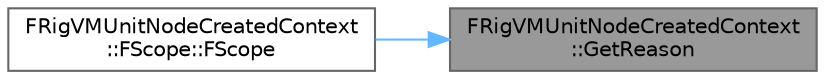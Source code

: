 digraph "FRigVMUnitNodeCreatedContext::GetReason"
{
 // INTERACTIVE_SVG=YES
 // LATEX_PDF_SIZE
  bgcolor="transparent";
  edge [fontname=Helvetica,fontsize=10,labelfontname=Helvetica,labelfontsize=10];
  node [fontname=Helvetica,fontsize=10,shape=box,height=0.2,width=0.4];
  rankdir="RL";
  Node1 [id="Node000001",label="FRigVMUnitNodeCreatedContext\l::GetReason",height=0.2,width=0.4,color="gray40", fillcolor="grey60", style="filled", fontcolor="black",tooltip="Get the reason why this node was created."];
  Node1 -> Node2 [id="edge1_Node000001_Node000002",dir="back",color="steelblue1",style="solid",tooltip=" "];
  Node2 [id="Node000002",label="FRigVMUnitNodeCreatedContext\l::FScope::FScope",height=0.2,width=0.4,color="grey40", fillcolor="white", style="filled",URL="$d6/d31/structFRigVMUnitNodeCreatedContext_1_1FScope.html#abfcecb3a19b2b93b068338665f40a41c",tooltip=" "];
}
